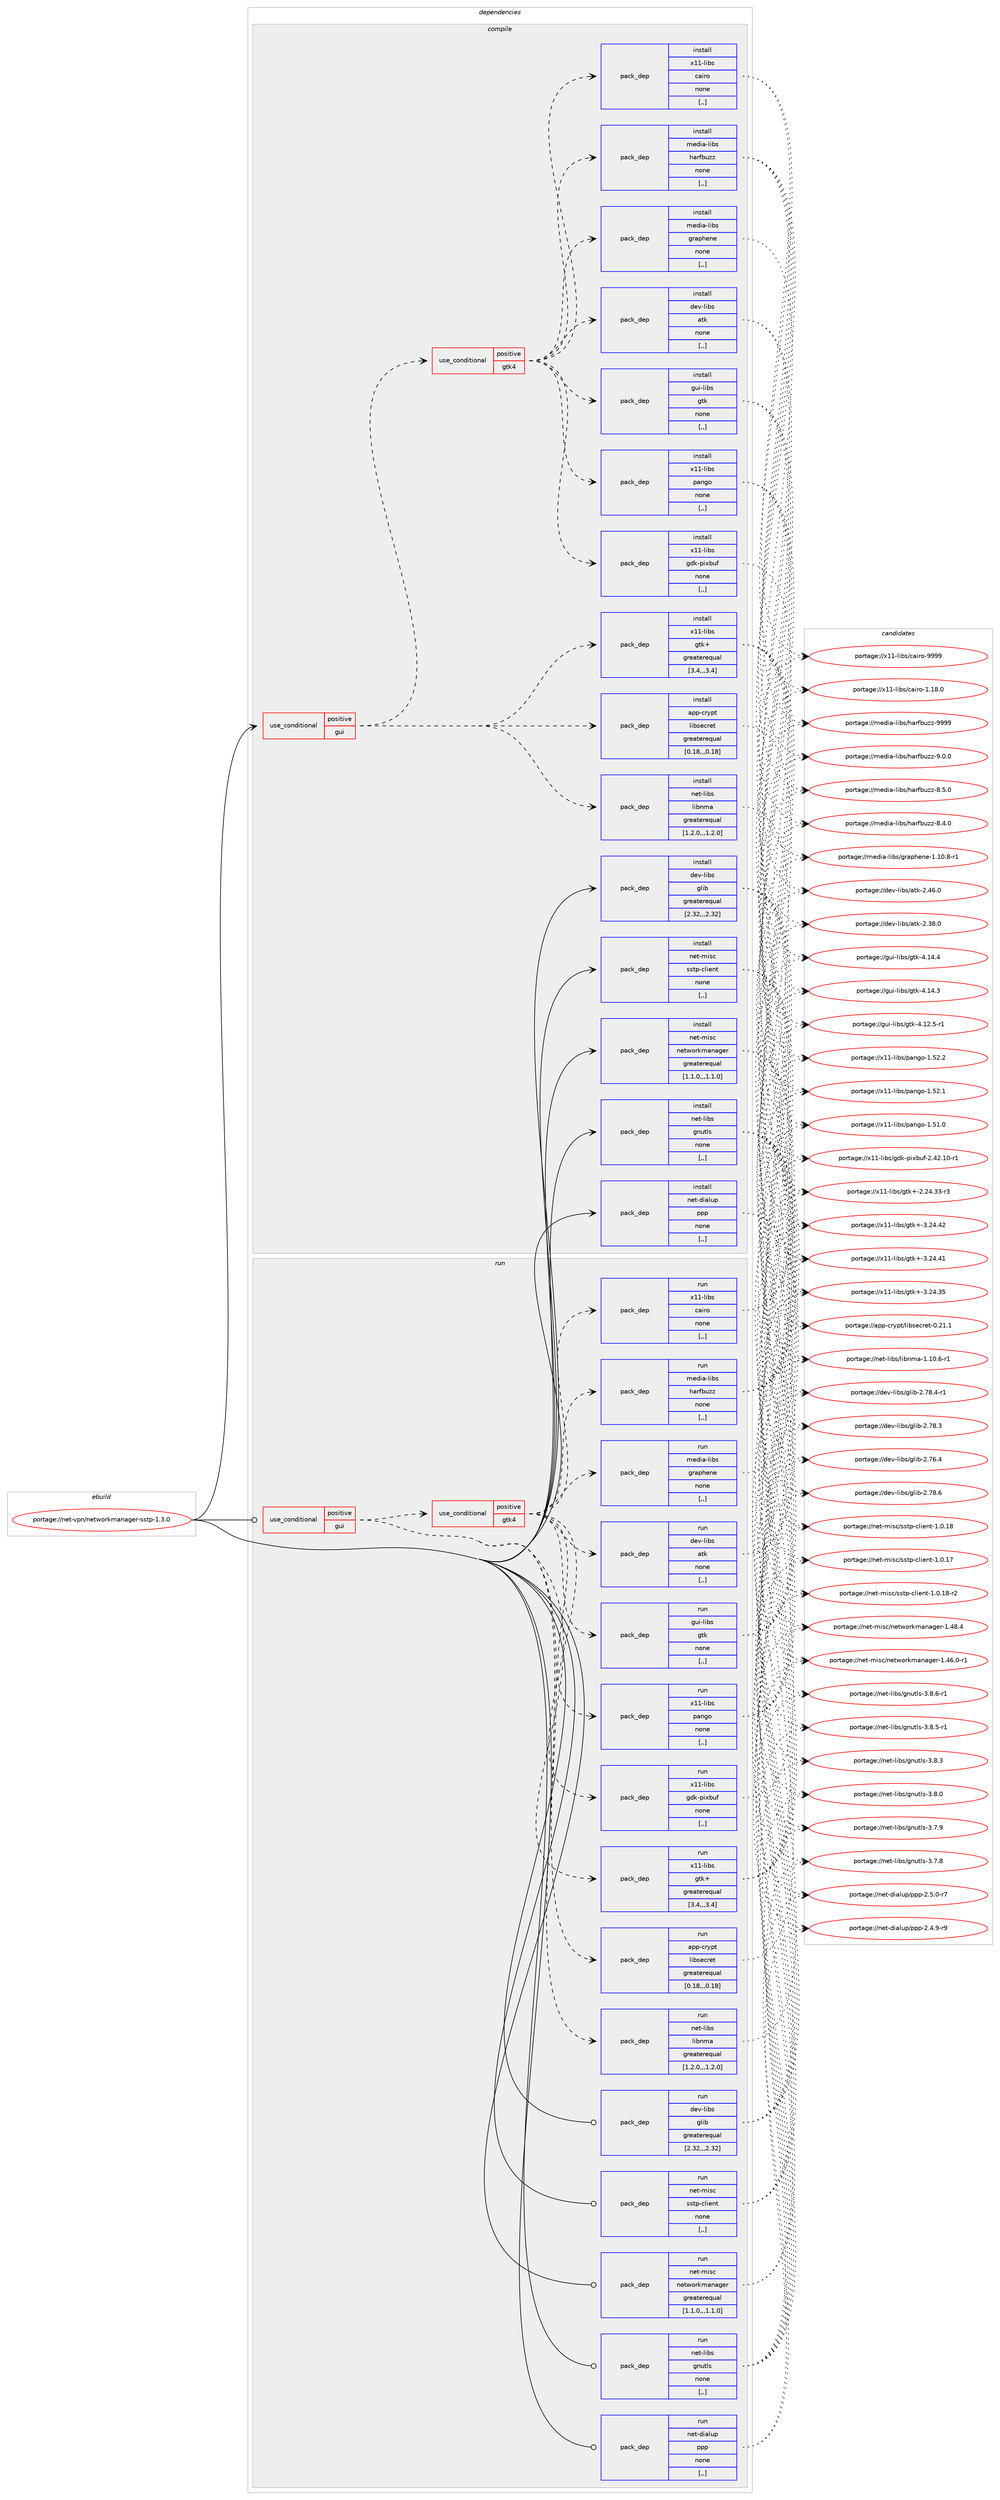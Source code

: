 digraph prolog {

# *************
# Graph options
# *************

newrank=true;
concentrate=true;
compound=true;
graph [rankdir=LR,fontname=Helvetica,fontsize=10,ranksep=1.5];#, ranksep=2.5, nodesep=0.2];
edge  [arrowhead=vee];
node  [fontname=Helvetica,fontsize=10];

# **********
# The ebuild
# **********

subgraph cluster_leftcol {
color=gray;
label=<<i>ebuild</i>>;
id [label="portage://net-vpn/networkmanager-sstp-1.3.0", color=red, width=4, href="../net-vpn/networkmanager-sstp-1.3.0.svg"];
}

# ****************
# The dependencies
# ****************

subgraph cluster_midcol {
color=gray;
label=<<i>dependencies</i>>;
subgraph cluster_compile {
fillcolor="#eeeeee";
style=filled;
label=<<i>compile</i>>;
subgraph cond102018 {
dependency386109 [label=<<TABLE BORDER="0" CELLBORDER="1" CELLSPACING="0" CELLPADDING="4"><TR><TD ROWSPAN="3" CELLPADDING="10">use_conditional</TD></TR><TR><TD>positive</TD></TR><TR><TD>gui</TD></TR></TABLE>>, shape=none, color=red];
subgraph pack281317 {
dependency386110 [label=<<TABLE BORDER="0" CELLBORDER="1" CELLSPACING="0" CELLPADDING="4" WIDTH="220"><TR><TD ROWSPAN="6" CELLPADDING="30">pack_dep</TD></TR><TR><TD WIDTH="110">install</TD></TR><TR><TD>net-libs</TD></TR><TR><TD>libnma</TD></TR><TR><TD>greaterequal</TD></TR><TR><TD>[1.2.0,,,1.2.0]</TD></TR></TABLE>>, shape=none, color=blue];
}
dependency386109:e -> dependency386110:w [weight=20,style="dashed",arrowhead="vee"];
subgraph pack281318 {
dependency386111 [label=<<TABLE BORDER="0" CELLBORDER="1" CELLSPACING="0" CELLPADDING="4" WIDTH="220"><TR><TD ROWSPAN="6" CELLPADDING="30">pack_dep</TD></TR><TR><TD WIDTH="110">install</TD></TR><TR><TD>app-crypt</TD></TR><TR><TD>libsecret</TD></TR><TR><TD>greaterequal</TD></TR><TR><TD>[0.18,,,0.18]</TD></TR></TABLE>>, shape=none, color=blue];
}
dependency386109:e -> dependency386111:w [weight=20,style="dashed",arrowhead="vee"];
subgraph pack281319 {
dependency386112 [label=<<TABLE BORDER="0" CELLBORDER="1" CELLSPACING="0" CELLPADDING="4" WIDTH="220"><TR><TD ROWSPAN="6" CELLPADDING="30">pack_dep</TD></TR><TR><TD WIDTH="110">install</TD></TR><TR><TD>x11-libs</TD></TR><TR><TD>gtk+</TD></TR><TR><TD>greaterequal</TD></TR><TR><TD>[3.4,,,3.4]</TD></TR></TABLE>>, shape=none, color=blue];
}
dependency386109:e -> dependency386112:w [weight=20,style="dashed",arrowhead="vee"];
subgraph cond102019 {
dependency386113 [label=<<TABLE BORDER="0" CELLBORDER="1" CELLSPACING="0" CELLPADDING="4"><TR><TD ROWSPAN="3" CELLPADDING="10">use_conditional</TD></TR><TR><TD>positive</TD></TR><TR><TD>gtk4</TD></TR></TABLE>>, shape=none, color=red];
subgraph pack281320 {
dependency386114 [label=<<TABLE BORDER="0" CELLBORDER="1" CELLSPACING="0" CELLPADDING="4" WIDTH="220"><TR><TD ROWSPAN="6" CELLPADDING="30">pack_dep</TD></TR><TR><TD WIDTH="110">install</TD></TR><TR><TD>dev-libs</TD></TR><TR><TD>atk</TD></TR><TR><TD>none</TD></TR><TR><TD>[,,]</TD></TR></TABLE>>, shape=none, color=blue];
}
dependency386113:e -> dependency386114:w [weight=20,style="dashed",arrowhead="vee"];
subgraph pack281321 {
dependency386115 [label=<<TABLE BORDER="0" CELLBORDER="1" CELLSPACING="0" CELLPADDING="4" WIDTH="220"><TR><TD ROWSPAN="6" CELLPADDING="30">pack_dep</TD></TR><TR><TD WIDTH="110">install</TD></TR><TR><TD>media-libs</TD></TR><TR><TD>graphene</TD></TR><TR><TD>none</TD></TR><TR><TD>[,,]</TD></TR></TABLE>>, shape=none, color=blue];
}
dependency386113:e -> dependency386115:w [weight=20,style="dashed",arrowhead="vee"];
subgraph pack281322 {
dependency386116 [label=<<TABLE BORDER="0" CELLBORDER="1" CELLSPACING="0" CELLPADDING="4" WIDTH="220"><TR><TD ROWSPAN="6" CELLPADDING="30">pack_dep</TD></TR><TR><TD WIDTH="110">install</TD></TR><TR><TD>media-libs</TD></TR><TR><TD>harfbuzz</TD></TR><TR><TD>none</TD></TR><TR><TD>[,,]</TD></TR></TABLE>>, shape=none, color=blue];
}
dependency386113:e -> dependency386116:w [weight=20,style="dashed",arrowhead="vee"];
subgraph pack281323 {
dependency386117 [label=<<TABLE BORDER="0" CELLBORDER="1" CELLSPACING="0" CELLPADDING="4" WIDTH="220"><TR><TD ROWSPAN="6" CELLPADDING="30">pack_dep</TD></TR><TR><TD WIDTH="110">install</TD></TR><TR><TD>x11-libs</TD></TR><TR><TD>cairo</TD></TR><TR><TD>none</TD></TR><TR><TD>[,,]</TD></TR></TABLE>>, shape=none, color=blue];
}
dependency386113:e -> dependency386117:w [weight=20,style="dashed",arrowhead="vee"];
subgraph pack281324 {
dependency386118 [label=<<TABLE BORDER="0" CELLBORDER="1" CELLSPACING="0" CELLPADDING="4" WIDTH="220"><TR><TD ROWSPAN="6" CELLPADDING="30">pack_dep</TD></TR><TR><TD WIDTH="110">install</TD></TR><TR><TD>x11-libs</TD></TR><TR><TD>gdk-pixbuf</TD></TR><TR><TD>none</TD></TR><TR><TD>[,,]</TD></TR></TABLE>>, shape=none, color=blue];
}
dependency386113:e -> dependency386118:w [weight=20,style="dashed",arrowhead="vee"];
subgraph pack281325 {
dependency386119 [label=<<TABLE BORDER="0" CELLBORDER="1" CELLSPACING="0" CELLPADDING="4" WIDTH="220"><TR><TD ROWSPAN="6" CELLPADDING="30">pack_dep</TD></TR><TR><TD WIDTH="110">install</TD></TR><TR><TD>x11-libs</TD></TR><TR><TD>pango</TD></TR><TR><TD>none</TD></TR><TR><TD>[,,]</TD></TR></TABLE>>, shape=none, color=blue];
}
dependency386113:e -> dependency386119:w [weight=20,style="dashed",arrowhead="vee"];
subgraph pack281326 {
dependency386120 [label=<<TABLE BORDER="0" CELLBORDER="1" CELLSPACING="0" CELLPADDING="4" WIDTH="220"><TR><TD ROWSPAN="6" CELLPADDING="30">pack_dep</TD></TR><TR><TD WIDTH="110">install</TD></TR><TR><TD>gui-libs</TD></TR><TR><TD>gtk</TD></TR><TR><TD>none</TD></TR><TR><TD>[,,]</TD></TR></TABLE>>, shape=none, color=blue];
}
dependency386113:e -> dependency386120:w [weight=20,style="dashed",arrowhead="vee"];
}
dependency386109:e -> dependency386113:w [weight=20,style="dashed",arrowhead="vee"];
}
id:e -> dependency386109:w [weight=20,style="solid",arrowhead="vee"];
subgraph pack281327 {
dependency386121 [label=<<TABLE BORDER="0" CELLBORDER="1" CELLSPACING="0" CELLPADDING="4" WIDTH="220"><TR><TD ROWSPAN="6" CELLPADDING="30">pack_dep</TD></TR><TR><TD WIDTH="110">install</TD></TR><TR><TD>dev-libs</TD></TR><TR><TD>glib</TD></TR><TR><TD>greaterequal</TD></TR><TR><TD>[2.32,,,2.32]</TD></TR></TABLE>>, shape=none, color=blue];
}
id:e -> dependency386121:w [weight=20,style="solid",arrowhead="vee"];
subgraph pack281328 {
dependency386122 [label=<<TABLE BORDER="0" CELLBORDER="1" CELLSPACING="0" CELLPADDING="4" WIDTH="220"><TR><TD ROWSPAN="6" CELLPADDING="30">pack_dep</TD></TR><TR><TD WIDTH="110">install</TD></TR><TR><TD>net-dialup</TD></TR><TR><TD>ppp</TD></TR><TR><TD>none</TD></TR><TR><TD>[,,]</TD></TR></TABLE>>, shape=none, color=blue];
}
id:e -> dependency386122:w [weight=20,style="solid",arrowhead="vee"];
subgraph pack281329 {
dependency386123 [label=<<TABLE BORDER="0" CELLBORDER="1" CELLSPACING="0" CELLPADDING="4" WIDTH="220"><TR><TD ROWSPAN="6" CELLPADDING="30">pack_dep</TD></TR><TR><TD WIDTH="110">install</TD></TR><TR><TD>net-libs</TD></TR><TR><TD>gnutls</TD></TR><TR><TD>none</TD></TR><TR><TD>[,,]</TD></TR></TABLE>>, shape=none, color=blue];
}
id:e -> dependency386123:w [weight=20,style="solid",arrowhead="vee"];
subgraph pack281330 {
dependency386124 [label=<<TABLE BORDER="0" CELLBORDER="1" CELLSPACING="0" CELLPADDING="4" WIDTH="220"><TR><TD ROWSPAN="6" CELLPADDING="30">pack_dep</TD></TR><TR><TD WIDTH="110">install</TD></TR><TR><TD>net-misc</TD></TR><TR><TD>networkmanager</TD></TR><TR><TD>greaterequal</TD></TR><TR><TD>[1.1.0,,,1.1.0]</TD></TR></TABLE>>, shape=none, color=blue];
}
id:e -> dependency386124:w [weight=20,style="solid",arrowhead="vee"];
subgraph pack281331 {
dependency386125 [label=<<TABLE BORDER="0" CELLBORDER="1" CELLSPACING="0" CELLPADDING="4" WIDTH="220"><TR><TD ROWSPAN="6" CELLPADDING="30">pack_dep</TD></TR><TR><TD WIDTH="110">install</TD></TR><TR><TD>net-misc</TD></TR><TR><TD>sstp-client</TD></TR><TR><TD>none</TD></TR><TR><TD>[,,]</TD></TR></TABLE>>, shape=none, color=blue];
}
id:e -> dependency386125:w [weight=20,style="solid",arrowhead="vee"];
}
subgraph cluster_compileandrun {
fillcolor="#eeeeee";
style=filled;
label=<<i>compile and run</i>>;
}
subgraph cluster_run {
fillcolor="#eeeeee";
style=filled;
label=<<i>run</i>>;
subgraph cond102020 {
dependency386126 [label=<<TABLE BORDER="0" CELLBORDER="1" CELLSPACING="0" CELLPADDING="4"><TR><TD ROWSPAN="3" CELLPADDING="10">use_conditional</TD></TR><TR><TD>positive</TD></TR><TR><TD>gui</TD></TR></TABLE>>, shape=none, color=red];
subgraph pack281332 {
dependency386127 [label=<<TABLE BORDER="0" CELLBORDER="1" CELLSPACING="0" CELLPADDING="4" WIDTH="220"><TR><TD ROWSPAN="6" CELLPADDING="30">pack_dep</TD></TR><TR><TD WIDTH="110">run</TD></TR><TR><TD>net-libs</TD></TR><TR><TD>libnma</TD></TR><TR><TD>greaterequal</TD></TR><TR><TD>[1.2.0,,,1.2.0]</TD></TR></TABLE>>, shape=none, color=blue];
}
dependency386126:e -> dependency386127:w [weight=20,style="dashed",arrowhead="vee"];
subgraph pack281333 {
dependency386128 [label=<<TABLE BORDER="0" CELLBORDER="1" CELLSPACING="0" CELLPADDING="4" WIDTH="220"><TR><TD ROWSPAN="6" CELLPADDING="30">pack_dep</TD></TR><TR><TD WIDTH="110">run</TD></TR><TR><TD>app-crypt</TD></TR><TR><TD>libsecret</TD></TR><TR><TD>greaterequal</TD></TR><TR><TD>[0.18,,,0.18]</TD></TR></TABLE>>, shape=none, color=blue];
}
dependency386126:e -> dependency386128:w [weight=20,style="dashed",arrowhead="vee"];
subgraph pack281334 {
dependency386129 [label=<<TABLE BORDER="0" CELLBORDER="1" CELLSPACING="0" CELLPADDING="4" WIDTH="220"><TR><TD ROWSPAN="6" CELLPADDING="30">pack_dep</TD></TR><TR><TD WIDTH="110">run</TD></TR><TR><TD>x11-libs</TD></TR><TR><TD>gtk+</TD></TR><TR><TD>greaterequal</TD></TR><TR><TD>[3.4,,,3.4]</TD></TR></TABLE>>, shape=none, color=blue];
}
dependency386126:e -> dependency386129:w [weight=20,style="dashed",arrowhead="vee"];
subgraph cond102021 {
dependency386130 [label=<<TABLE BORDER="0" CELLBORDER="1" CELLSPACING="0" CELLPADDING="4"><TR><TD ROWSPAN="3" CELLPADDING="10">use_conditional</TD></TR><TR><TD>positive</TD></TR><TR><TD>gtk4</TD></TR></TABLE>>, shape=none, color=red];
subgraph pack281335 {
dependency386131 [label=<<TABLE BORDER="0" CELLBORDER="1" CELLSPACING="0" CELLPADDING="4" WIDTH="220"><TR><TD ROWSPAN="6" CELLPADDING="30">pack_dep</TD></TR><TR><TD WIDTH="110">run</TD></TR><TR><TD>dev-libs</TD></TR><TR><TD>atk</TD></TR><TR><TD>none</TD></TR><TR><TD>[,,]</TD></TR></TABLE>>, shape=none, color=blue];
}
dependency386130:e -> dependency386131:w [weight=20,style="dashed",arrowhead="vee"];
subgraph pack281336 {
dependency386132 [label=<<TABLE BORDER="0" CELLBORDER="1" CELLSPACING="0" CELLPADDING="4" WIDTH="220"><TR><TD ROWSPAN="6" CELLPADDING="30">pack_dep</TD></TR><TR><TD WIDTH="110">run</TD></TR><TR><TD>media-libs</TD></TR><TR><TD>graphene</TD></TR><TR><TD>none</TD></TR><TR><TD>[,,]</TD></TR></TABLE>>, shape=none, color=blue];
}
dependency386130:e -> dependency386132:w [weight=20,style="dashed",arrowhead="vee"];
subgraph pack281337 {
dependency386133 [label=<<TABLE BORDER="0" CELLBORDER="1" CELLSPACING="0" CELLPADDING="4" WIDTH="220"><TR><TD ROWSPAN="6" CELLPADDING="30">pack_dep</TD></TR><TR><TD WIDTH="110">run</TD></TR><TR><TD>media-libs</TD></TR><TR><TD>harfbuzz</TD></TR><TR><TD>none</TD></TR><TR><TD>[,,]</TD></TR></TABLE>>, shape=none, color=blue];
}
dependency386130:e -> dependency386133:w [weight=20,style="dashed",arrowhead="vee"];
subgraph pack281338 {
dependency386134 [label=<<TABLE BORDER="0" CELLBORDER="1" CELLSPACING="0" CELLPADDING="4" WIDTH="220"><TR><TD ROWSPAN="6" CELLPADDING="30">pack_dep</TD></TR><TR><TD WIDTH="110">run</TD></TR><TR><TD>x11-libs</TD></TR><TR><TD>cairo</TD></TR><TR><TD>none</TD></TR><TR><TD>[,,]</TD></TR></TABLE>>, shape=none, color=blue];
}
dependency386130:e -> dependency386134:w [weight=20,style="dashed",arrowhead="vee"];
subgraph pack281339 {
dependency386135 [label=<<TABLE BORDER="0" CELLBORDER="1" CELLSPACING="0" CELLPADDING="4" WIDTH="220"><TR><TD ROWSPAN="6" CELLPADDING="30">pack_dep</TD></TR><TR><TD WIDTH="110">run</TD></TR><TR><TD>x11-libs</TD></TR><TR><TD>gdk-pixbuf</TD></TR><TR><TD>none</TD></TR><TR><TD>[,,]</TD></TR></TABLE>>, shape=none, color=blue];
}
dependency386130:e -> dependency386135:w [weight=20,style="dashed",arrowhead="vee"];
subgraph pack281340 {
dependency386136 [label=<<TABLE BORDER="0" CELLBORDER="1" CELLSPACING="0" CELLPADDING="4" WIDTH="220"><TR><TD ROWSPAN="6" CELLPADDING="30">pack_dep</TD></TR><TR><TD WIDTH="110">run</TD></TR><TR><TD>x11-libs</TD></TR><TR><TD>pango</TD></TR><TR><TD>none</TD></TR><TR><TD>[,,]</TD></TR></TABLE>>, shape=none, color=blue];
}
dependency386130:e -> dependency386136:w [weight=20,style="dashed",arrowhead="vee"];
subgraph pack281341 {
dependency386137 [label=<<TABLE BORDER="0" CELLBORDER="1" CELLSPACING="0" CELLPADDING="4" WIDTH="220"><TR><TD ROWSPAN="6" CELLPADDING="30">pack_dep</TD></TR><TR><TD WIDTH="110">run</TD></TR><TR><TD>gui-libs</TD></TR><TR><TD>gtk</TD></TR><TR><TD>none</TD></TR><TR><TD>[,,]</TD></TR></TABLE>>, shape=none, color=blue];
}
dependency386130:e -> dependency386137:w [weight=20,style="dashed",arrowhead="vee"];
}
dependency386126:e -> dependency386130:w [weight=20,style="dashed",arrowhead="vee"];
}
id:e -> dependency386126:w [weight=20,style="solid",arrowhead="odot"];
subgraph pack281342 {
dependency386138 [label=<<TABLE BORDER="0" CELLBORDER="1" CELLSPACING="0" CELLPADDING="4" WIDTH="220"><TR><TD ROWSPAN="6" CELLPADDING="30">pack_dep</TD></TR><TR><TD WIDTH="110">run</TD></TR><TR><TD>dev-libs</TD></TR><TR><TD>glib</TD></TR><TR><TD>greaterequal</TD></TR><TR><TD>[2.32,,,2.32]</TD></TR></TABLE>>, shape=none, color=blue];
}
id:e -> dependency386138:w [weight=20,style="solid",arrowhead="odot"];
subgraph pack281343 {
dependency386139 [label=<<TABLE BORDER="0" CELLBORDER="1" CELLSPACING="0" CELLPADDING="4" WIDTH="220"><TR><TD ROWSPAN="6" CELLPADDING="30">pack_dep</TD></TR><TR><TD WIDTH="110">run</TD></TR><TR><TD>net-dialup</TD></TR><TR><TD>ppp</TD></TR><TR><TD>none</TD></TR><TR><TD>[,,]</TD></TR></TABLE>>, shape=none, color=blue];
}
id:e -> dependency386139:w [weight=20,style="solid",arrowhead="odot"];
subgraph pack281344 {
dependency386140 [label=<<TABLE BORDER="0" CELLBORDER="1" CELLSPACING="0" CELLPADDING="4" WIDTH="220"><TR><TD ROWSPAN="6" CELLPADDING="30">pack_dep</TD></TR><TR><TD WIDTH="110">run</TD></TR><TR><TD>net-libs</TD></TR><TR><TD>gnutls</TD></TR><TR><TD>none</TD></TR><TR><TD>[,,]</TD></TR></TABLE>>, shape=none, color=blue];
}
id:e -> dependency386140:w [weight=20,style="solid",arrowhead="odot"];
subgraph pack281345 {
dependency386141 [label=<<TABLE BORDER="0" CELLBORDER="1" CELLSPACING="0" CELLPADDING="4" WIDTH="220"><TR><TD ROWSPAN="6" CELLPADDING="30">pack_dep</TD></TR><TR><TD WIDTH="110">run</TD></TR><TR><TD>net-misc</TD></TR><TR><TD>networkmanager</TD></TR><TR><TD>greaterequal</TD></TR><TR><TD>[1.1.0,,,1.1.0]</TD></TR></TABLE>>, shape=none, color=blue];
}
id:e -> dependency386141:w [weight=20,style="solid",arrowhead="odot"];
subgraph pack281346 {
dependency386142 [label=<<TABLE BORDER="0" CELLBORDER="1" CELLSPACING="0" CELLPADDING="4" WIDTH="220"><TR><TD ROWSPAN="6" CELLPADDING="30">pack_dep</TD></TR><TR><TD WIDTH="110">run</TD></TR><TR><TD>net-misc</TD></TR><TR><TD>sstp-client</TD></TR><TR><TD>none</TD></TR><TR><TD>[,,]</TD></TR></TABLE>>, shape=none, color=blue];
}
id:e -> dependency386142:w [weight=20,style="solid",arrowhead="odot"];
}
}

# **************
# The candidates
# **************

subgraph cluster_choices {
rank=same;
color=gray;
label=<<i>candidates</i>>;

subgraph choice281317 {
color=black;
nodesep=1;
choice1101011164510810598115471081059811010997454946494846544511449 [label="portage://net-libs/libnma-1.10.6-r1", color=red, width=4,href="../net-libs/libnma-1.10.6-r1.svg"];
dependency386110:e -> choice1101011164510810598115471081059811010997454946494846544511449:w [style=dotted,weight="100"];
}
subgraph choice281318 {
color=black;
nodesep=1;
choice97112112459911412111211647108105981151019911410111645484650494649 [label="portage://app-crypt/libsecret-0.21.1", color=red, width=4,href="../app-crypt/libsecret-0.21.1.svg"];
dependency386111:e -> choice97112112459911412111211647108105981151019911410111645484650494649:w [style=dotted,weight="100"];
}
subgraph choice281319 {
color=black;
nodesep=1;
choice1204949451081059811547103116107434551465052465250 [label="portage://x11-libs/gtk+-3.24.42", color=red, width=4,href="../x11-libs/gtk+-3.24.42.svg"];
choice1204949451081059811547103116107434551465052465249 [label="portage://x11-libs/gtk+-3.24.41", color=red, width=4,href="../x11-libs/gtk+-3.24.41.svg"];
choice1204949451081059811547103116107434551465052465153 [label="portage://x11-libs/gtk+-3.24.35", color=red, width=4,href="../x11-libs/gtk+-3.24.35.svg"];
choice12049494510810598115471031161074345504650524651514511451 [label="portage://x11-libs/gtk+-2.24.33-r3", color=red, width=4,href="../x11-libs/gtk+-2.24.33-r3.svg"];
dependency386112:e -> choice1204949451081059811547103116107434551465052465250:w [style=dotted,weight="100"];
dependency386112:e -> choice1204949451081059811547103116107434551465052465249:w [style=dotted,weight="100"];
dependency386112:e -> choice1204949451081059811547103116107434551465052465153:w [style=dotted,weight="100"];
dependency386112:e -> choice12049494510810598115471031161074345504650524651514511451:w [style=dotted,weight="100"];
}
subgraph choice281320 {
color=black;
nodesep=1;
choice1001011184510810598115479711610745504652544648 [label="portage://dev-libs/atk-2.46.0", color=red, width=4,href="../dev-libs/atk-2.46.0.svg"];
choice1001011184510810598115479711610745504651564648 [label="portage://dev-libs/atk-2.38.0", color=red, width=4,href="../dev-libs/atk-2.38.0.svg"];
dependency386114:e -> choice1001011184510810598115479711610745504652544648:w [style=dotted,weight="100"];
dependency386114:e -> choice1001011184510810598115479711610745504651564648:w [style=dotted,weight="100"];
}
subgraph choice281321 {
color=black;
nodesep=1;
choice1091011001059745108105981154710311497112104101110101454946494846564511449 [label="portage://media-libs/graphene-1.10.8-r1", color=red, width=4,href="../media-libs/graphene-1.10.8-r1.svg"];
dependency386115:e -> choice1091011001059745108105981154710311497112104101110101454946494846564511449:w [style=dotted,weight="100"];
}
subgraph choice281322 {
color=black;
nodesep=1;
choice1091011001059745108105981154710497114102981171221224557575757 [label="portage://media-libs/harfbuzz-9999", color=red, width=4,href="../media-libs/harfbuzz-9999.svg"];
choice109101100105974510810598115471049711410298117122122455746484648 [label="portage://media-libs/harfbuzz-9.0.0", color=red, width=4,href="../media-libs/harfbuzz-9.0.0.svg"];
choice109101100105974510810598115471049711410298117122122455646534648 [label="portage://media-libs/harfbuzz-8.5.0", color=red, width=4,href="../media-libs/harfbuzz-8.5.0.svg"];
choice109101100105974510810598115471049711410298117122122455646524648 [label="portage://media-libs/harfbuzz-8.4.0", color=red, width=4,href="../media-libs/harfbuzz-8.4.0.svg"];
dependency386116:e -> choice1091011001059745108105981154710497114102981171221224557575757:w [style=dotted,weight="100"];
dependency386116:e -> choice109101100105974510810598115471049711410298117122122455746484648:w [style=dotted,weight="100"];
dependency386116:e -> choice109101100105974510810598115471049711410298117122122455646534648:w [style=dotted,weight="100"];
dependency386116:e -> choice109101100105974510810598115471049711410298117122122455646524648:w [style=dotted,weight="100"];
}
subgraph choice281323 {
color=black;
nodesep=1;
choice120494945108105981154799971051141114557575757 [label="portage://x11-libs/cairo-9999", color=red, width=4,href="../x11-libs/cairo-9999.svg"];
choice1204949451081059811547999710511411145494649564648 [label="portage://x11-libs/cairo-1.18.0", color=red, width=4,href="../x11-libs/cairo-1.18.0.svg"];
dependency386117:e -> choice120494945108105981154799971051141114557575757:w [style=dotted,weight="100"];
dependency386117:e -> choice1204949451081059811547999710511411145494649564648:w [style=dotted,weight="100"];
}
subgraph choice281324 {
color=black;
nodesep=1;
choice1204949451081059811547103100107451121051209811710245504652504649484511449 [label="portage://x11-libs/gdk-pixbuf-2.42.10-r1", color=red, width=4,href="../x11-libs/gdk-pixbuf-2.42.10-r1.svg"];
dependency386118:e -> choice1204949451081059811547103100107451121051209811710245504652504649484511449:w [style=dotted,weight="100"];
}
subgraph choice281325 {
color=black;
nodesep=1;
choice12049494510810598115471129711010311145494653504650 [label="portage://x11-libs/pango-1.52.2", color=red, width=4,href="../x11-libs/pango-1.52.2.svg"];
choice12049494510810598115471129711010311145494653504649 [label="portage://x11-libs/pango-1.52.1", color=red, width=4,href="../x11-libs/pango-1.52.1.svg"];
choice12049494510810598115471129711010311145494653494648 [label="portage://x11-libs/pango-1.51.0", color=red, width=4,href="../x11-libs/pango-1.51.0.svg"];
dependency386119:e -> choice12049494510810598115471129711010311145494653504650:w [style=dotted,weight="100"];
dependency386119:e -> choice12049494510810598115471129711010311145494653504649:w [style=dotted,weight="100"];
dependency386119:e -> choice12049494510810598115471129711010311145494653494648:w [style=dotted,weight="100"];
}
subgraph choice281326 {
color=black;
nodesep=1;
choice10311710545108105981154710311610745524649524652 [label="portage://gui-libs/gtk-4.14.4", color=red, width=4,href="../gui-libs/gtk-4.14.4.svg"];
choice10311710545108105981154710311610745524649524651 [label="portage://gui-libs/gtk-4.14.3", color=red, width=4,href="../gui-libs/gtk-4.14.3.svg"];
choice103117105451081059811547103116107455246495046534511449 [label="portage://gui-libs/gtk-4.12.5-r1", color=red, width=4,href="../gui-libs/gtk-4.12.5-r1.svg"];
dependency386120:e -> choice10311710545108105981154710311610745524649524652:w [style=dotted,weight="100"];
dependency386120:e -> choice10311710545108105981154710311610745524649524651:w [style=dotted,weight="100"];
dependency386120:e -> choice103117105451081059811547103116107455246495046534511449:w [style=dotted,weight="100"];
}
subgraph choice281327 {
color=black;
nodesep=1;
choice1001011184510810598115471031081059845504655564654 [label="portage://dev-libs/glib-2.78.6", color=red, width=4,href="../dev-libs/glib-2.78.6.svg"];
choice10010111845108105981154710310810598455046555646524511449 [label="portage://dev-libs/glib-2.78.4-r1", color=red, width=4,href="../dev-libs/glib-2.78.4-r1.svg"];
choice1001011184510810598115471031081059845504655564651 [label="portage://dev-libs/glib-2.78.3", color=red, width=4,href="../dev-libs/glib-2.78.3.svg"];
choice1001011184510810598115471031081059845504655544652 [label="portage://dev-libs/glib-2.76.4", color=red, width=4,href="../dev-libs/glib-2.76.4.svg"];
dependency386121:e -> choice1001011184510810598115471031081059845504655564654:w [style=dotted,weight="100"];
dependency386121:e -> choice10010111845108105981154710310810598455046555646524511449:w [style=dotted,weight="100"];
dependency386121:e -> choice1001011184510810598115471031081059845504655564651:w [style=dotted,weight="100"];
dependency386121:e -> choice1001011184510810598115471031081059845504655544652:w [style=dotted,weight="100"];
}
subgraph choice281328 {
color=black;
nodesep=1;
choice1101011164510010597108117112471121121124550465346484511455 [label="portage://net-dialup/ppp-2.5.0-r7", color=red, width=4,href="../net-dialup/ppp-2.5.0-r7.svg"];
choice1101011164510010597108117112471121121124550465246574511457 [label="portage://net-dialup/ppp-2.4.9-r9", color=red, width=4,href="../net-dialup/ppp-2.4.9-r9.svg"];
dependency386122:e -> choice1101011164510010597108117112471121121124550465346484511455:w [style=dotted,weight="100"];
dependency386122:e -> choice1101011164510010597108117112471121121124550465246574511457:w [style=dotted,weight="100"];
}
subgraph choice281329 {
color=black;
nodesep=1;
choice1101011164510810598115471031101171161081154551465646544511449 [label="portage://net-libs/gnutls-3.8.6-r1", color=red, width=4,href="../net-libs/gnutls-3.8.6-r1.svg"];
choice1101011164510810598115471031101171161081154551465646534511449 [label="portage://net-libs/gnutls-3.8.5-r1", color=red, width=4,href="../net-libs/gnutls-3.8.5-r1.svg"];
choice110101116451081059811547103110117116108115455146564651 [label="portage://net-libs/gnutls-3.8.3", color=red, width=4,href="../net-libs/gnutls-3.8.3.svg"];
choice110101116451081059811547103110117116108115455146564648 [label="portage://net-libs/gnutls-3.8.0", color=red, width=4,href="../net-libs/gnutls-3.8.0.svg"];
choice110101116451081059811547103110117116108115455146554657 [label="portage://net-libs/gnutls-3.7.9", color=red, width=4,href="../net-libs/gnutls-3.7.9.svg"];
choice110101116451081059811547103110117116108115455146554656 [label="portage://net-libs/gnutls-3.7.8", color=red, width=4,href="../net-libs/gnutls-3.7.8.svg"];
dependency386123:e -> choice1101011164510810598115471031101171161081154551465646544511449:w [style=dotted,weight="100"];
dependency386123:e -> choice1101011164510810598115471031101171161081154551465646534511449:w [style=dotted,weight="100"];
dependency386123:e -> choice110101116451081059811547103110117116108115455146564651:w [style=dotted,weight="100"];
dependency386123:e -> choice110101116451081059811547103110117116108115455146564648:w [style=dotted,weight="100"];
dependency386123:e -> choice110101116451081059811547103110117116108115455146554657:w [style=dotted,weight="100"];
dependency386123:e -> choice110101116451081059811547103110117116108115455146554656:w [style=dotted,weight="100"];
}
subgraph choice281330 {
color=black;
nodesep=1;
choice110101116451091051159947110101116119111114107109971109710310111445494652564652 [label="portage://net-misc/networkmanager-1.48.4", color=red, width=4,href="../net-misc/networkmanager-1.48.4.svg"];
choice1101011164510910511599471101011161191111141071099711097103101114454946525446484511449 [label="portage://net-misc/networkmanager-1.46.0-r1", color=red, width=4,href="../net-misc/networkmanager-1.46.0-r1.svg"];
dependency386124:e -> choice110101116451091051159947110101116119111114107109971109710310111445494652564652:w [style=dotted,weight="100"];
dependency386124:e -> choice1101011164510910511599471101011161191111141071099711097103101114454946525446484511449:w [style=dotted,weight="100"];
}
subgraph choice281331 {
color=black;
nodesep=1;
choice1101011164510910511599471151151161124599108105101110116454946484649564511450 [label="portage://net-misc/sstp-client-1.0.18-r2", color=red, width=4,href="../net-misc/sstp-client-1.0.18-r2.svg"];
choice110101116451091051159947115115116112459910810510111011645494648464956 [label="portage://net-misc/sstp-client-1.0.18", color=red, width=4,href="../net-misc/sstp-client-1.0.18.svg"];
choice110101116451091051159947115115116112459910810510111011645494648464955 [label="portage://net-misc/sstp-client-1.0.17", color=red, width=4,href="../net-misc/sstp-client-1.0.17.svg"];
dependency386125:e -> choice1101011164510910511599471151151161124599108105101110116454946484649564511450:w [style=dotted,weight="100"];
dependency386125:e -> choice110101116451091051159947115115116112459910810510111011645494648464956:w [style=dotted,weight="100"];
dependency386125:e -> choice110101116451091051159947115115116112459910810510111011645494648464955:w [style=dotted,weight="100"];
}
subgraph choice281332 {
color=black;
nodesep=1;
choice1101011164510810598115471081059811010997454946494846544511449 [label="portage://net-libs/libnma-1.10.6-r1", color=red, width=4,href="../net-libs/libnma-1.10.6-r1.svg"];
dependency386127:e -> choice1101011164510810598115471081059811010997454946494846544511449:w [style=dotted,weight="100"];
}
subgraph choice281333 {
color=black;
nodesep=1;
choice97112112459911412111211647108105981151019911410111645484650494649 [label="portage://app-crypt/libsecret-0.21.1", color=red, width=4,href="../app-crypt/libsecret-0.21.1.svg"];
dependency386128:e -> choice97112112459911412111211647108105981151019911410111645484650494649:w [style=dotted,weight="100"];
}
subgraph choice281334 {
color=black;
nodesep=1;
choice1204949451081059811547103116107434551465052465250 [label="portage://x11-libs/gtk+-3.24.42", color=red, width=4,href="../x11-libs/gtk+-3.24.42.svg"];
choice1204949451081059811547103116107434551465052465249 [label="portage://x11-libs/gtk+-3.24.41", color=red, width=4,href="../x11-libs/gtk+-3.24.41.svg"];
choice1204949451081059811547103116107434551465052465153 [label="portage://x11-libs/gtk+-3.24.35", color=red, width=4,href="../x11-libs/gtk+-3.24.35.svg"];
choice12049494510810598115471031161074345504650524651514511451 [label="portage://x11-libs/gtk+-2.24.33-r3", color=red, width=4,href="../x11-libs/gtk+-2.24.33-r3.svg"];
dependency386129:e -> choice1204949451081059811547103116107434551465052465250:w [style=dotted,weight="100"];
dependency386129:e -> choice1204949451081059811547103116107434551465052465249:w [style=dotted,weight="100"];
dependency386129:e -> choice1204949451081059811547103116107434551465052465153:w [style=dotted,weight="100"];
dependency386129:e -> choice12049494510810598115471031161074345504650524651514511451:w [style=dotted,weight="100"];
}
subgraph choice281335 {
color=black;
nodesep=1;
choice1001011184510810598115479711610745504652544648 [label="portage://dev-libs/atk-2.46.0", color=red, width=4,href="../dev-libs/atk-2.46.0.svg"];
choice1001011184510810598115479711610745504651564648 [label="portage://dev-libs/atk-2.38.0", color=red, width=4,href="../dev-libs/atk-2.38.0.svg"];
dependency386131:e -> choice1001011184510810598115479711610745504652544648:w [style=dotted,weight="100"];
dependency386131:e -> choice1001011184510810598115479711610745504651564648:w [style=dotted,weight="100"];
}
subgraph choice281336 {
color=black;
nodesep=1;
choice1091011001059745108105981154710311497112104101110101454946494846564511449 [label="portage://media-libs/graphene-1.10.8-r1", color=red, width=4,href="../media-libs/graphene-1.10.8-r1.svg"];
dependency386132:e -> choice1091011001059745108105981154710311497112104101110101454946494846564511449:w [style=dotted,weight="100"];
}
subgraph choice281337 {
color=black;
nodesep=1;
choice1091011001059745108105981154710497114102981171221224557575757 [label="portage://media-libs/harfbuzz-9999", color=red, width=4,href="../media-libs/harfbuzz-9999.svg"];
choice109101100105974510810598115471049711410298117122122455746484648 [label="portage://media-libs/harfbuzz-9.0.0", color=red, width=4,href="../media-libs/harfbuzz-9.0.0.svg"];
choice109101100105974510810598115471049711410298117122122455646534648 [label="portage://media-libs/harfbuzz-8.5.0", color=red, width=4,href="../media-libs/harfbuzz-8.5.0.svg"];
choice109101100105974510810598115471049711410298117122122455646524648 [label="portage://media-libs/harfbuzz-8.4.0", color=red, width=4,href="../media-libs/harfbuzz-8.4.0.svg"];
dependency386133:e -> choice1091011001059745108105981154710497114102981171221224557575757:w [style=dotted,weight="100"];
dependency386133:e -> choice109101100105974510810598115471049711410298117122122455746484648:w [style=dotted,weight="100"];
dependency386133:e -> choice109101100105974510810598115471049711410298117122122455646534648:w [style=dotted,weight="100"];
dependency386133:e -> choice109101100105974510810598115471049711410298117122122455646524648:w [style=dotted,weight="100"];
}
subgraph choice281338 {
color=black;
nodesep=1;
choice120494945108105981154799971051141114557575757 [label="portage://x11-libs/cairo-9999", color=red, width=4,href="../x11-libs/cairo-9999.svg"];
choice1204949451081059811547999710511411145494649564648 [label="portage://x11-libs/cairo-1.18.0", color=red, width=4,href="../x11-libs/cairo-1.18.0.svg"];
dependency386134:e -> choice120494945108105981154799971051141114557575757:w [style=dotted,weight="100"];
dependency386134:e -> choice1204949451081059811547999710511411145494649564648:w [style=dotted,weight="100"];
}
subgraph choice281339 {
color=black;
nodesep=1;
choice1204949451081059811547103100107451121051209811710245504652504649484511449 [label="portage://x11-libs/gdk-pixbuf-2.42.10-r1", color=red, width=4,href="../x11-libs/gdk-pixbuf-2.42.10-r1.svg"];
dependency386135:e -> choice1204949451081059811547103100107451121051209811710245504652504649484511449:w [style=dotted,weight="100"];
}
subgraph choice281340 {
color=black;
nodesep=1;
choice12049494510810598115471129711010311145494653504650 [label="portage://x11-libs/pango-1.52.2", color=red, width=4,href="../x11-libs/pango-1.52.2.svg"];
choice12049494510810598115471129711010311145494653504649 [label="portage://x11-libs/pango-1.52.1", color=red, width=4,href="../x11-libs/pango-1.52.1.svg"];
choice12049494510810598115471129711010311145494653494648 [label="portage://x11-libs/pango-1.51.0", color=red, width=4,href="../x11-libs/pango-1.51.0.svg"];
dependency386136:e -> choice12049494510810598115471129711010311145494653504650:w [style=dotted,weight="100"];
dependency386136:e -> choice12049494510810598115471129711010311145494653504649:w [style=dotted,weight="100"];
dependency386136:e -> choice12049494510810598115471129711010311145494653494648:w [style=dotted,weight="100"];
}
subgraph choice281341 {
color=black;
nodesep=1;
choice10311710545108105981154710311610745524649524652 [label="portage://gui-libs/gtk-4.14.4", color=red, width=4,href="../gui-libs/gtk-4.14.4.svg"];
choice10311710545108105981154710311610745524649524651 [label="portage://gui-libs/gtk-4.14.3", color=red, width=4,href="../gui-libs/gtk-4.14.3.svg"];
choice103117105451081059811547103116107455246495046534511449 [label="portage://gui-libs/gtk-4.12.5-r1", color=red, width=4,href="../gui-libs/gtk-4.12.5-r1.svg"];
dependency386137:e -> choice10311710545108105981154710311610745524649524652:w [style=dotted,weight="100"];
dependency386137:e -> choice10311710545108105981154710311610745524649524651:w [style=dotted,weight="100"];
dependency386137:e -> choice103117105451081059811547103116107455246495046534511449:w [style=dotted,weight="100"];
}
subgraph choice281342 {
color=black;
nodesep=1;
choice1001011184510810598115471031081059845504655564654 [label="portage://dev-libs/glib-2.78.6", color=red, width=4,href="../dev-libs/glib-2.78.6.svg"];
choice10010111845108105981154710310810598455046555646524511449 [label="portage://dev-libs/glib-2.78.4-r1", color=red, width=4,href="../dev-libs/glib-2.78.4-r1.svg"];
choice1001011184510810598115471031081059845504655564651 [label="portage://dev-libs/glib-2.78.3", color=red, width=4,href="../dev-libs/glib-2.78.3.svg"];
choice1001011184510810598115471031081059845504655544652 [label="portage://dev-libs/glib-2.76.4", color=red, width=4,href="../dev-libs/glib-2.76.4.svg"];
dependency386138:e -> choice1001011184510810598115471031081059845504655564654:w [style=dotted,weight="100"];
dependency386138:e -> choice10010111845108105981154710310810598455046555646524511449:w [style=dotted,weight="100"];
dependency386138:e -> choice1001011184510810598115471031081059845504655564651:w [style=dotted,weight="100"];
dependency386138:e -> choice1001011184510810598115471031081059845504655544652:w [style=dotted,weight="100"];
}
subgraph choice281343 {
color=black;
nodesep=1;
choice1101011164510010597108117112471121121124550465346484511455 [label="portage://net-dialup/ppp-2.5.0-r7", color=red, width=4,href="../net-dialup/ppp-2.5.0-r7.svg"];
choice1101011164510010597108117112471121121124550465246574511457 [label="portage://net-dialup/ppp-2.4.9-r9", color=red, width=4,href="../net-dialup/ppp-2.4.9-r9.svg"];
dependency386139:e -> choice1101011164510010597108117112471121121124550465346484511455:w [style=dotted,weight="100"];
dependency386139:e -> choice1101011164510010597108117112471121121124550465246574511457:w [style=dotted,weight="100"];
}
subgraph choice281344 {
color=black;
nodesep=1;
choice1101011164510810598115471031101171161081154551465646544511449 [label="portage://net-libs/gnutls-3.8.6-r1", color=red, width=4,href="../net-libs/gnutls-3.8.6-r1.svg"];
choice1101011164510810598115471031101171161081154551465646534511449 [label="portage://net-libs/gnutls-3.8.5-r1", color=red, width=4,href="../net-libs/gnutls-3.8.5-r1.svg"];
choice110101116451081059811547103110117116108115455146564651 [label="portage://net-libs/gnutls-3.8.3", color=red, width=4,href="../net-libs/gnutls-3.8.3.svg"];
choice110101116451081059811547103110117116108115455146564648 [label="portage://net-libs/gnutls-3.8.0", color=red, width=4,href="../net-libs/gnutls-3.8.0.svg"];
choice110101116451081059811547103110117116108115455146554657 [label="portage://net-libs/gnutls-3.7.9", color=red, width=4,href="../net-libs/gnutls-3.7.9.svg"];
choice110101116451081059811547103110117116108115455146554656 [label="portage://net-libs/gnutls-3.7.8", color=red, width=4,href="../net-libs/gnutls-3.7.8.svg"];
dependency386140:e -> choice1101011164510810598115471031101171161081154551465646544511449:w [style=dotted,weight="100"];
dependency386140:e -> choice1101011164510810598115471031101171161081154551465646534511449:w [style=dotted,weight="100"];
dependency386140:e -> choice110101116451081059811547103110117116108115455146564651:w [style=dotted,weight="100"];
dependency386140:e -> choice110101116451081059811547103110117116108115455146564648:w [style=dotted,weight="100"];
dependency386140:e -> choice110101116451081059811547103110117116108115455146554657:w [style=dotted,weight="100"];
dependency386140:e -> choice110101116451081059811547103110117116108115455146554656:w [style=dotted,weight="100"];
}
subgraph choice281345 {
color=black;
nodesep=1;
choice110101116451091051159947110101116119111114107109971109710310111445494652564652 [label="portage://net-misc/networkmanager-1.48.4", color=red, width=4,href="../net-misc/networkmanager-1.48.4.svg"];
choice1101011164510910511599471101011161191111141071099711097103101114454946525446484511449 [label="portage://net-misc/networkmanager-1.46.0-r1", color=red, width=4,href="../net-misc/networkmanager-1.46.0-r1.svg"];
dependency386141:e -> choice110101116451091051159947110101116119111114107109971109710310111445494652564652:w [style=dotted,weight="100"];
dependency386141:e -> choice1101011164510910511599471101011161191111141071099711097103101114454946525446484511449:w [style=dotted,weight="100"];
}
subgraph choice281346 {
color=black;
nodesep=1;
choice1101011164510910511599471151151161124599108105101110116454946484649564511450 [label="portage://net-misc/sstp-client-1.0.18-r2", color=red, width=4,href="../net-misc/sstp-client-1.0.18-r2.svg"];
choice110101116451091051159947115115116112459910810510111011645494648464956 [label="portage://net-misc/sstp-client-1.0.18", color=red, width=4,href="../net-misc/sstp-client-1.0.18.svg"];
choice110101116451091051159947115115116112459910810510111011645494648464955 [label="portage://net-misc/sstp-client-1.0.17", color=red, width=4,href="../net-misc/sstp-client-1.0.17.svg"];
dependency386142:e -> choice1101011164510910511599471151151161124599108105101110116454946484649564511450:w [style=dotted,weight="100"];
dependency386142:e -> choice110101116451091051159947115115116112459910810510111011645494648464956:w [style=dotted,weight="100"];
dependency386142:e -> choice110101116451091051159947115115116112459910810510111011645494648464955:w [style=dotted,weight="100"];
}
}

}
